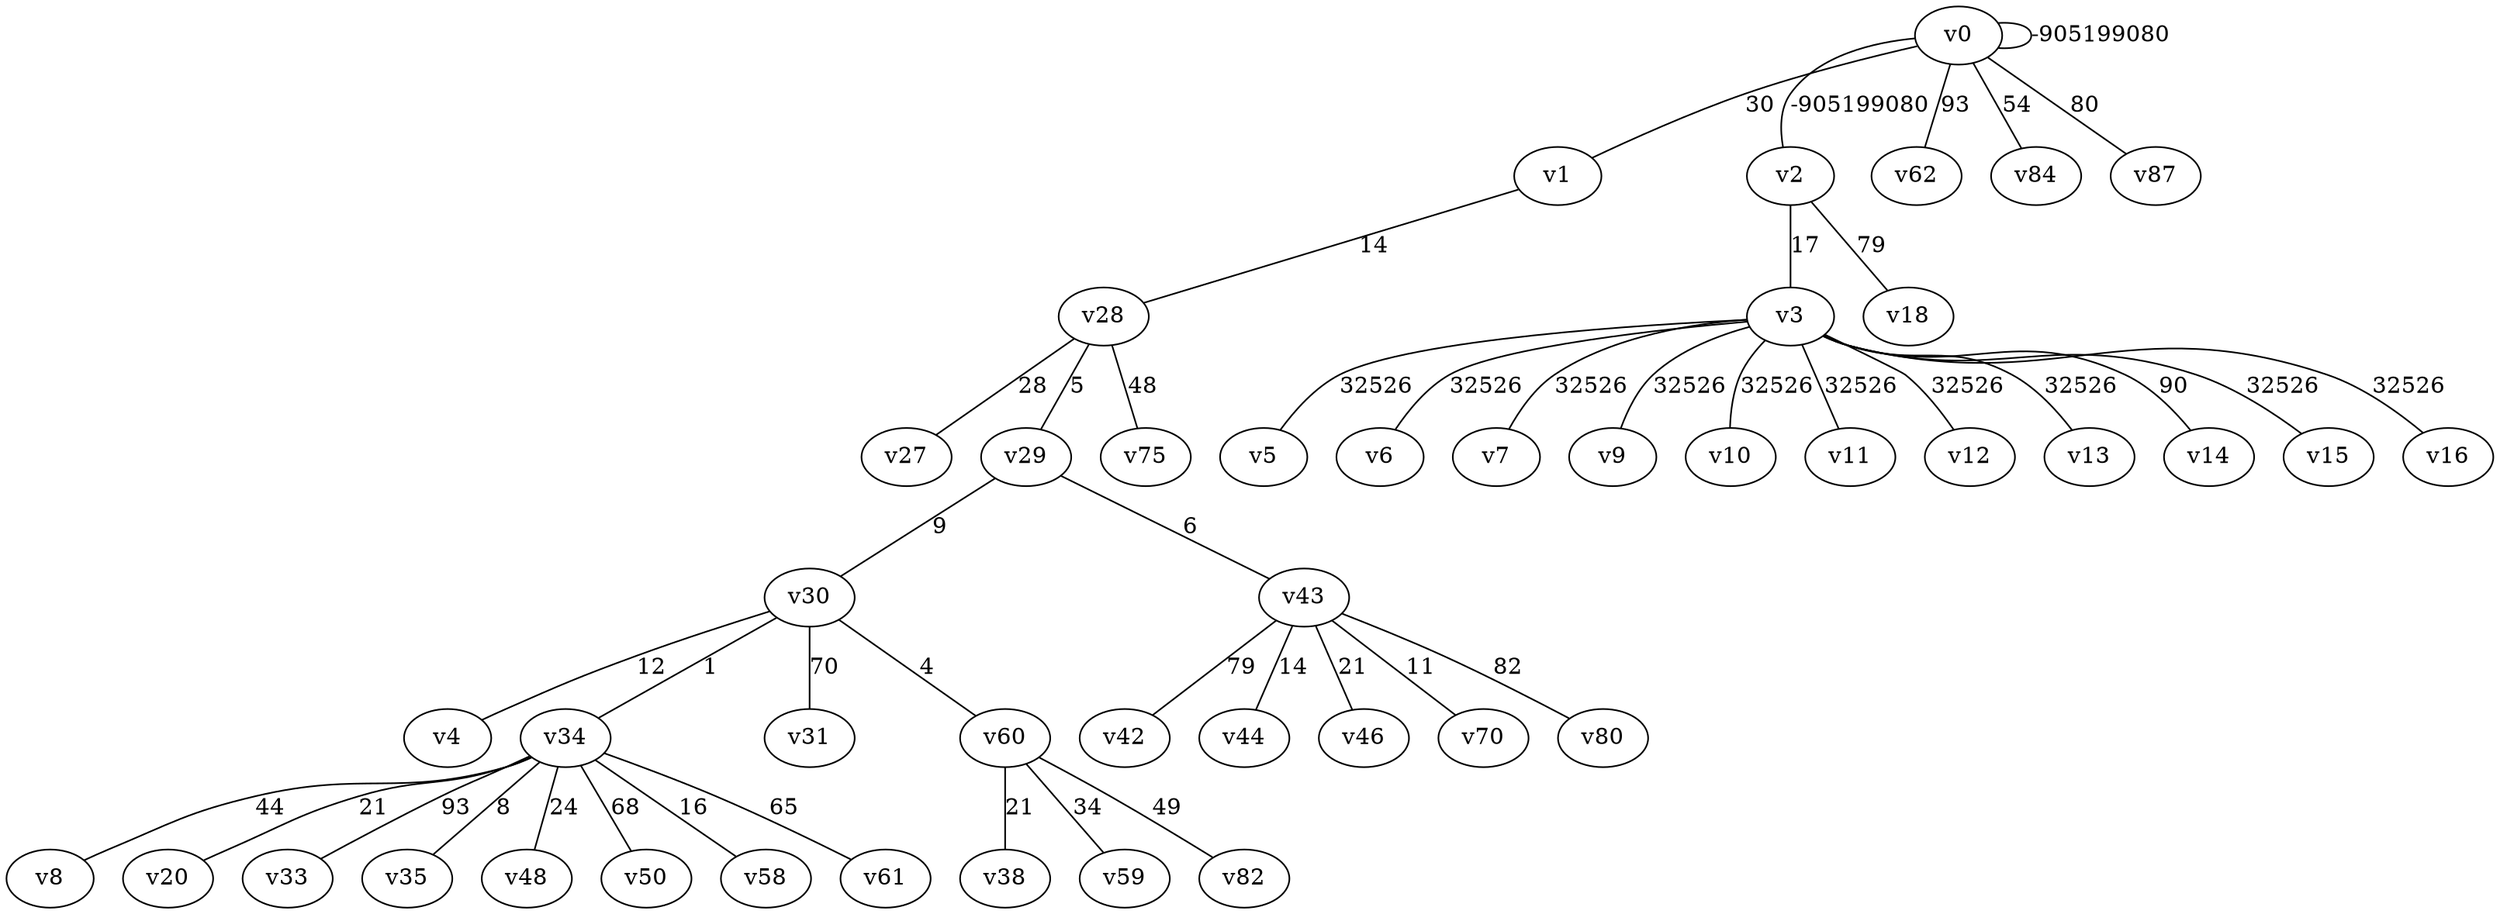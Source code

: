 graph gn100_mst_p {
v0 -- v0 [label = "-905199080"];
v0 -- v1 [label = "30"];
v0 -- v2 [label = "-905199080"];
v2 -- v3 [label = "17"];
v30 -- v4 [label = "12"];
v3 -- v5 [label = "32526"];
v3 -- v6 [label = "32526"];
v3 -- v7 [label = "32526"];
v34 -- v8 [label = "44"];
v3 -- v9 [label = "32526"];
v3 -- v10 [label = "32526"];
v3 -- v11 [label = "32526"];
v3 -- v12 [label = "32526"];
v3 -- v13 [label = "32526"];
v3 -- v14 [label = "90"];
v3 -- v15 [label = "32526"];
v3 -- v16 [label = "32526"];
v2 -- v18 [label = "79"];
v34 -- v20 [label = "21"];
v28 -- v27 [label = "28"];
v1 -- v28 [label = "14"];
v28 -- v29 [label = "5"];
v29 -- v30 [label = "9"];
v30 -- v31 [label = "70"];
v34 -- v33 [label = "93"];
v30 -- v34 [label = "1"];
v34 -- v35 [label = "8"];
v60 -- v38 [label = "21"];
v43 -- v42 [label = "79"];
v29 -- v43 [label = "6"];
v43 -- v44 [label = "14"];
v43 -- v46 [label = "21"];
v34 -- v48 [label = "24"];
v34 -- v50 [label = "68"];
v34 -- v58 [label = "16"];
v60 -- v59 [label = "34"];
v30 -- v60 [label = "4"];
v34 -- v61 [label = "65"];
v0 -- v62 [label = "93"];
v43 -- v70 [label = "11"];
v28 -- v75 [label = "48"];
v43 -- v80 [label = "82"];
v60 -- v82 [label = "49"];
v0 -- v84 [label = "54"];
v0 -- v87 [label = "80"];
}